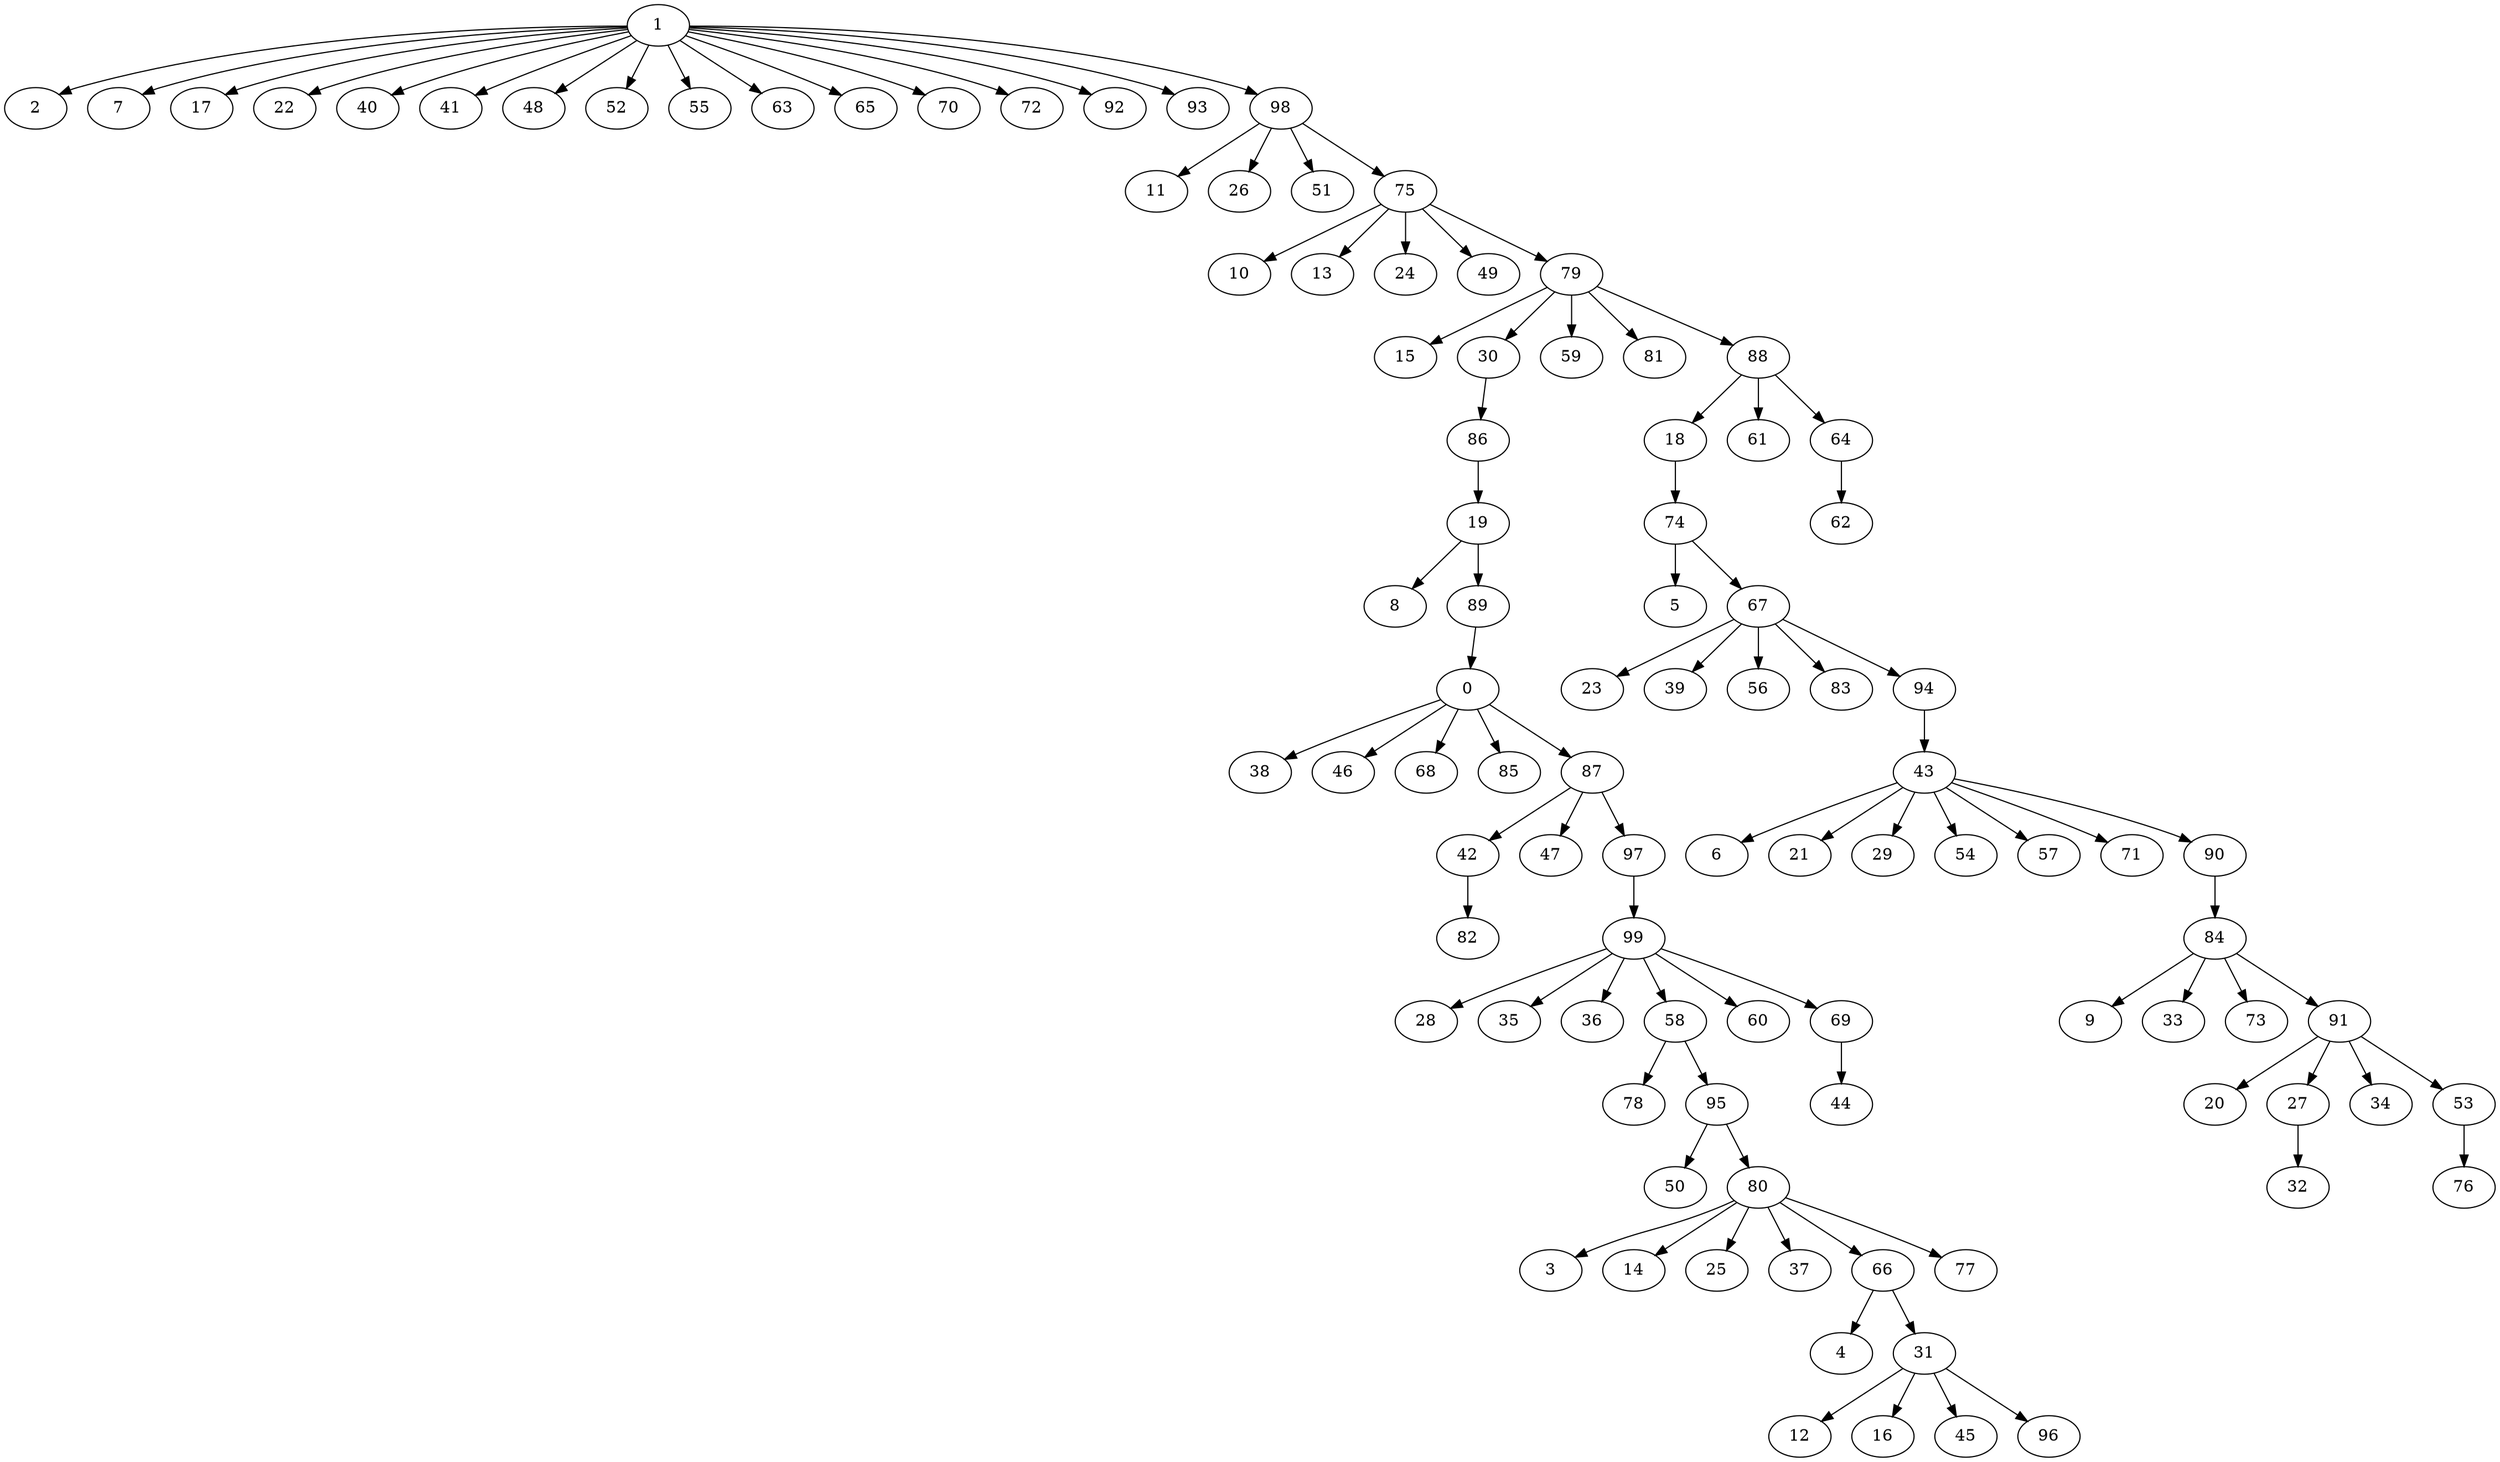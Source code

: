 digraph Geo_100_DFSIT {
1;2;7;17;22;40;41;48;52;55;63;65;70;72;92;93;98;11;26;51;75;10;13;24;49;79;15;30;59;81;88;18;61;64;62;74;5;67;23;39;56;83;94;43;6;21;29;54;57;71;90;84;9;33;73;91;20;27;34;53;76;32;86;19;8;89;0;38;46;68;85;87;42;47;97;99;28;35;36;58;60;69;44;78;95;50;80;3;14;25;37;66;77;4;31;12;16;45;96;82;1 -> 2;
1 -> 7;
1 -> 17;
1 -> 22;
1 -> 40;
1 -> 41;
1 -> 48;
1 -> 52;
1 -> 55;
1 -> 63;
1 -> 65;
1 -> 70;
1 -> 72;
1 -> 92;
1 -> 93;
1 -> 98;
98 -> 11;
98 -> 26;
98 -> 51;
98 -> 75;
75 -> 10;
75 -> 13;
75 -> 24;
75 -> 49;
75 -> 79;
79 -> 15;
79 -> 30;
79 -> 59;
79 -> 81;
79 -> 88;
88 -> 18;
88 -> 61;
88 -> 64;
64 -> 62;
18 -> 74;
74 -> 5;
74 -> 67;
67 -> 23;
67 -> 39;
67 -> 56;
67 -> 83;
67 -> 94;
94 -> 43;
43 -> 6;
43 -> 21;
43 -> 29;
43 -> 54;
43 -> 57;
43 -> 71;
43 -> 90;
90 -> 84;
84 -> 9;
84 -> 33;
84 -> 73;
84 -> 91;
91 -> 20;
91 -> 27;
91 -> 34;
91 -> 53;
53 -> 76;
27 -> 32;
30 -> 86;
86 -> 19;
19 -> 8;
19 -> 89;
89 -> 0;
0 -> 38;
0 -> 46;
0 -> 68;
0 -> 85;
0 -> 87;
87 -> 42;
87 -> 47;
87 -> 97;
97 -> 99;
99 -> 28;
99 -> 35;
99 -> 36;
99 -> 58;
99 -> 60;
99 -> 69;
69 -> 44;
58 -> 78;
58 -> 95;
95 -> 50;
95 -> 80;
80 -> 3;
80 -> 14;
80 -> 25;
80 -> 37;
80 -> 66;
80 -> 77;
66 -> 4;
66 -> 31;
31 -> 12;
31 -> 16;
31 -> 45;
31 -> 96;
42 -> 82;
}
